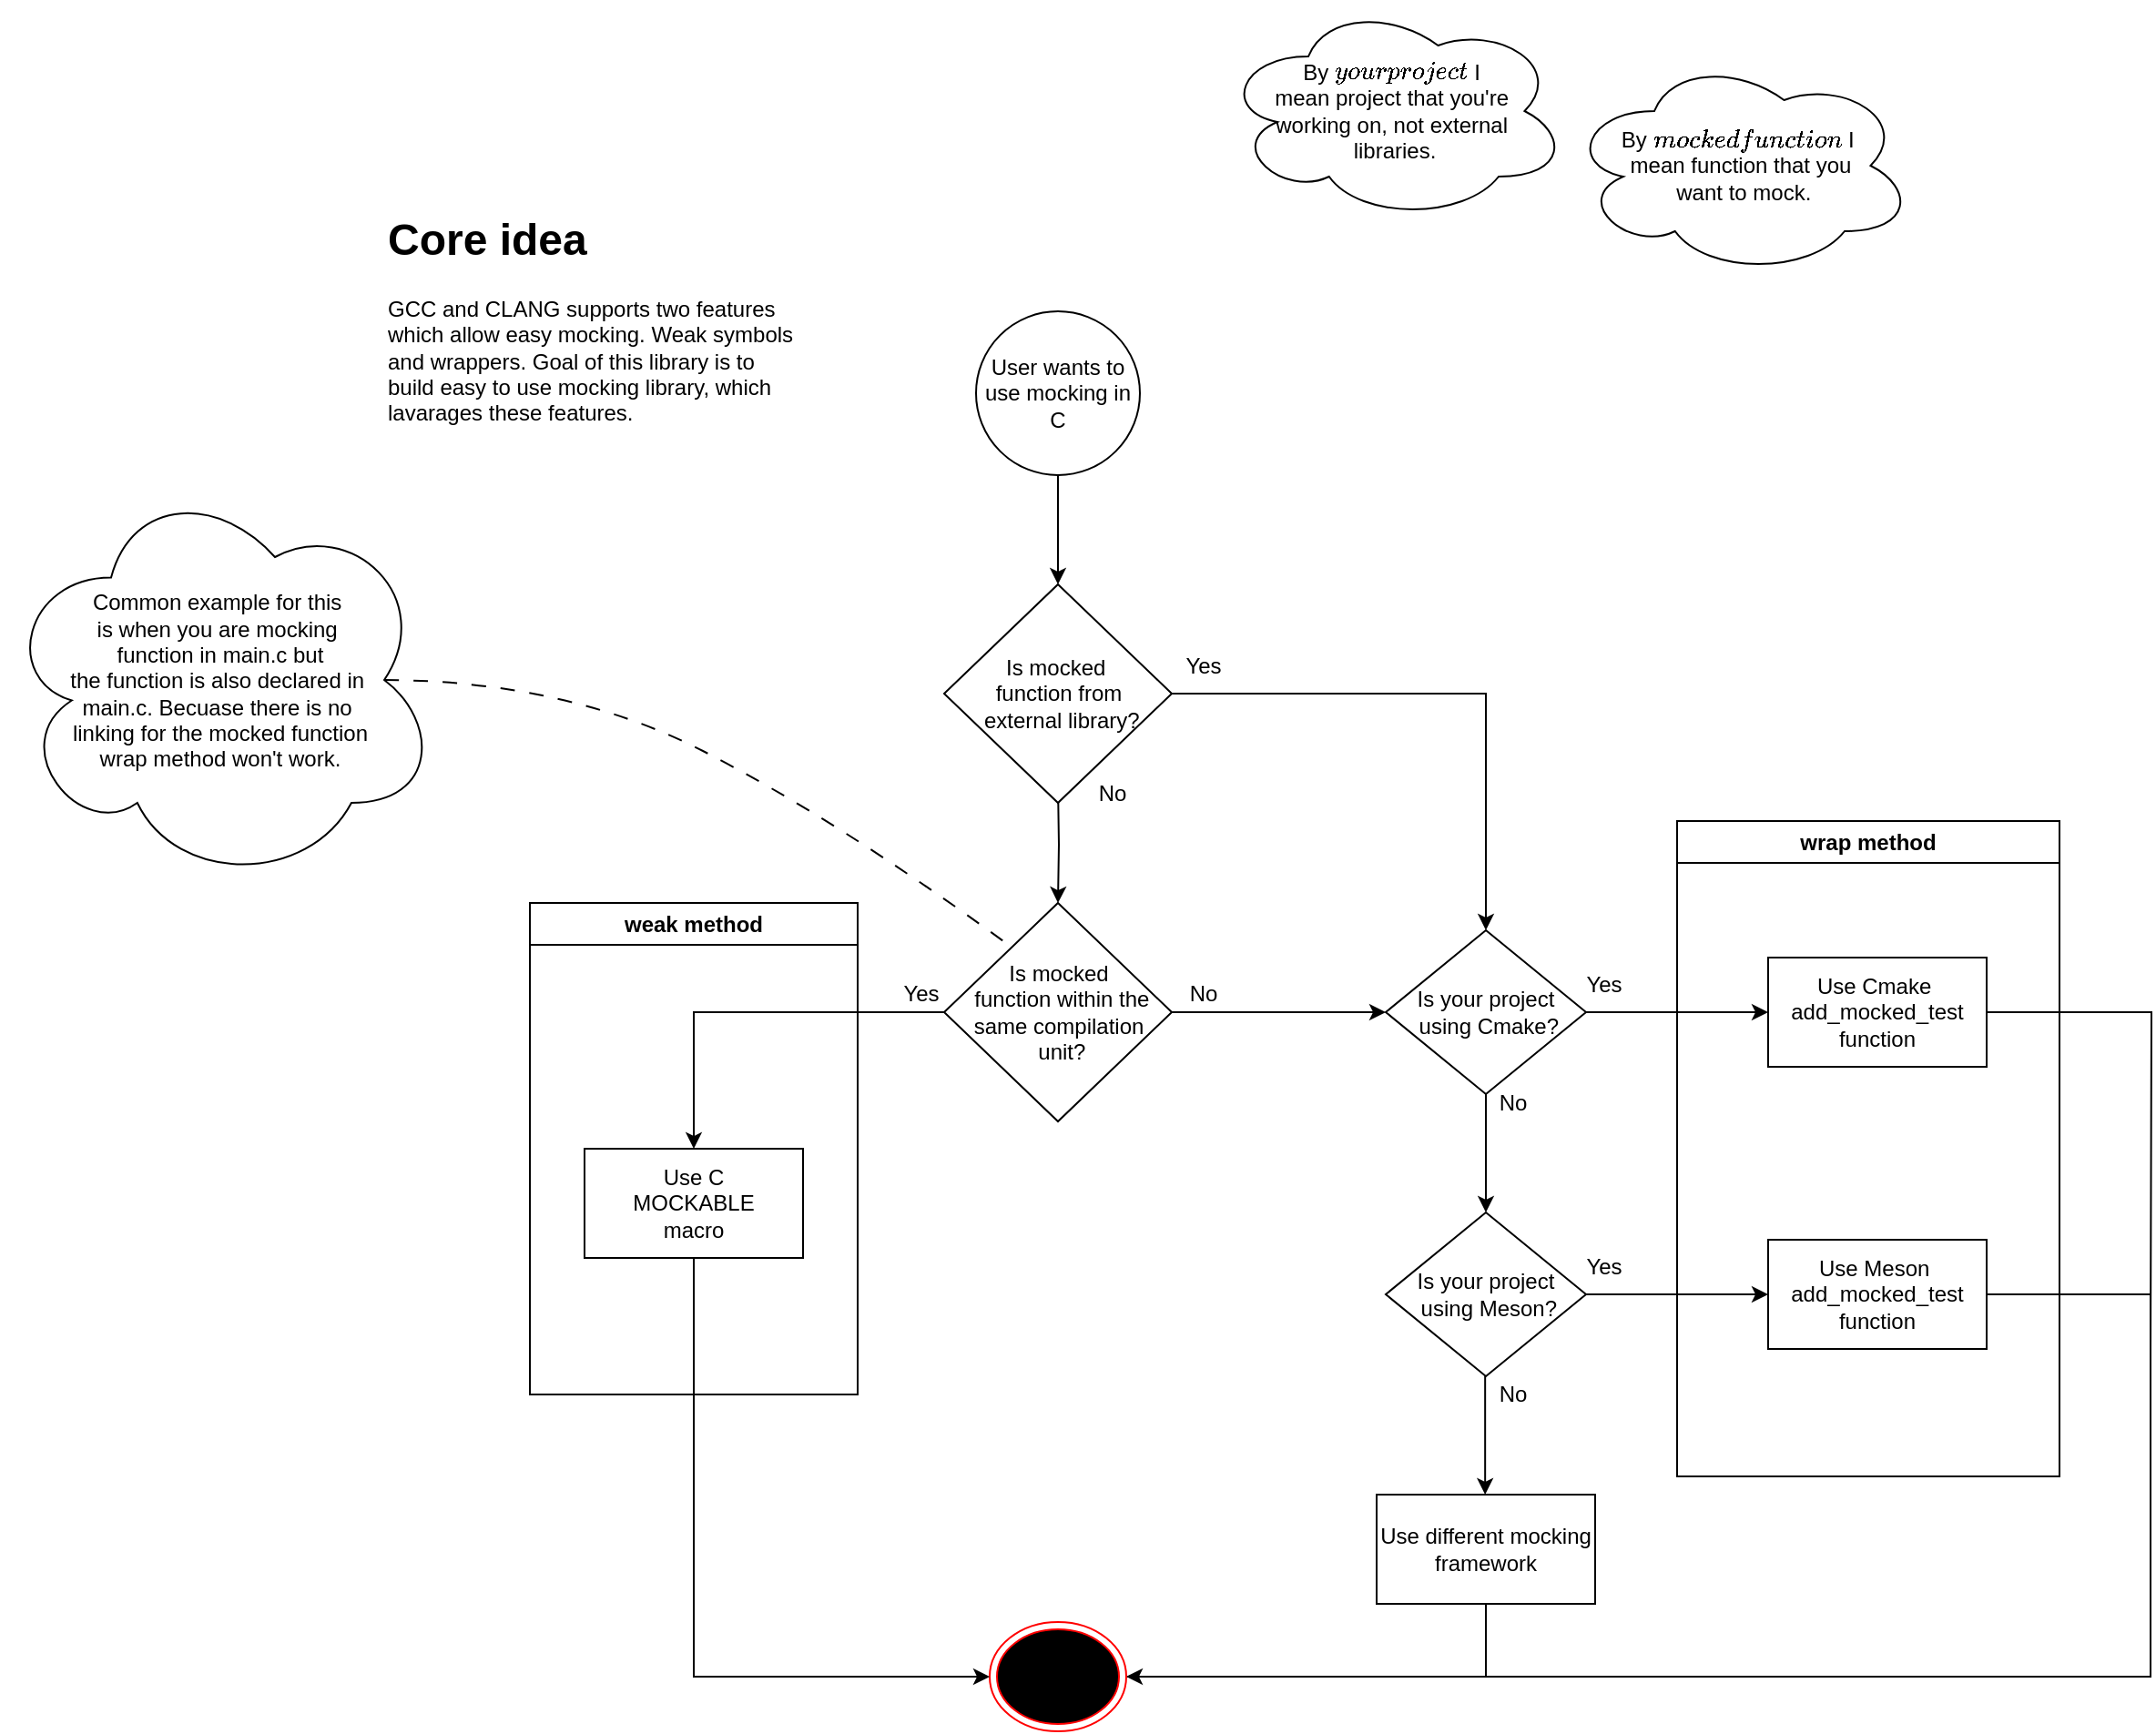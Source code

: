 <mxfile version="26.2.9">
  <diagram id="jrMk6QQQgedWax6qJVoh" name="Page-1">
    <mxGraphModel dx="2798" dy="2730" grid="1" gridSize="10" guides="1" tooltips="1" connect="1" arrows="1" fold="1" page="1" pageScale="1" pageWidth="850" pageHeight="1100" math="0" shadow="0">
      <root>
        <mxCell id="0" />
        <mxCell id="1" parent="0" />
        <mxCell id="VTxr0MBzQ0uazpq9PHjl-1" value="&lt;h1 style=&quot;margin-top: 0px;&quot;&gt;Core idea&lt;/h1&gt;&lt;p&gt;GCC and CLANG supports two features which allow easy mocking. Weak symbols and wrappers. Goal of this library is to build easy to use mocking library, which lavarages these features.&lt;/p&gt;" style="text;html=1;whiteSpace=wrap;overflow=hidden;rounded=0;" vertex="1" parent="1">
          <mxGeometry x="150" y="-30" width="230" height="160" as="geometry" />
        </mxCell>
        <mxCell id="VTxr0MBzQ0uazpq9PHjl-8" value="" style="edgeStyle=orthogonalEdgeStyle;rounded=0;orthogonalLoop=1;jettySize=auto;html=1;" edge="1" parent="1" source="VTxr0MBzQ0uazpq9PHjl-4">
          <mxGeometry relative="1" as="geometry">
            <mxPoint x="520" y="180" as="targetPoint" />
          </mxGeometry>
        </mxCell>
        <mxCell id="VTxr0MBzQ0uazpq9PHjl-4" value="User wants to use mocking in C" style="ellipse;whiteSpace=wrap;html=1;aspect=fixed;" vertex="1" parent="1">
          <mxGeometry x="475" y="30" width="90" height="90" as="geometry" />
        </mxCell>
        <mxCell id="VTxr0MBzQ0uazpq9PHjl-34" value="" style="edgeStyle=orthogonalEdgeStyle;rounded=0;orthogonalLoop=1;jettySize=auto;html=1;" edge="1" parent="1" target="VTxr0MBzQ0uazpq9PHjl-33">
          <mxGeometry relative="1" as="geometry">
            <mxPoint x="520" y="290" as="sourcePoint" />
          </mxGeometry>
        </mxCell>
        <mxCell id="VTxr0MBzQ0uazpq9PHjl-9" value="" style="endArrow=classic;html=1;rounded=0;exitX=1;exitY=0.5;exitDx=0;exitDy=0;entryX=0.5;entryY=0;entryDx=0;entryDy=0;" edge="1" parent="1" source="VTxr0MBzQ0uazpq9PHjl-47" target="VTxr0MBzQ0uazpq9PHjl-10">
          <mxGeometry width="50" height="50" relative="1" as="geometry">
            <mxPoint x="570" y="235" as="sourcePoint" />
            <mxPoint x="620" y="180" as="targetPoint" />
            <Array as="points">
              <mxPoint x="755" y="240" />
            </Array>
          </mxGeometry>
        </mxCell>
        <mxCell id="VTxr0MBzQ0uazpq9PHjl-16" value="" style="edgeStyle=orthogonalEdgeStyle;rounded=0;orthogonalLoop=1;jettySize=auto;html=1;" edge="1" parent="1" source="VTxr0MBzQ0uazpq9PHjl-10" target="VTxr0MBzQ0uazpq9PHjl-13">
          <mxGeometry relative="1" as="geometry">
            <mxPoint x="945" y="395" as="targetPoint" />
          </mxGeometry>
        </mxCell>
        <mxCell id="VTxr0MBzQ0uazpq9PHjl-22" value="" style="edgeStyle=orthogonalEdgeStyle;rounded=0;orthogonalLoop=1;jettySize=auto;html=1;" edge="1" parent="1" source="VTxr0MBzQ0uazpq9PHjl-10" target="VTxr0MBzQ0uazpq9PHjl-20">
          <mxGeometry relative="1" as="geometry" />
        </mxCell>
        <mxCell id="VTxr0MBzQ0uazpq9PHjl-10" value="Is your project&lt;div&gt;&amp;nbsp;using Cmake?&lt;/div&gt;" style="rhombus;whiteSpace=wrap;html=1;" vertex="1" parent="1">
          <mxGeometry x="700" y="370" width="110" height="90" as="geometry" />
        </mxCell>
        <mxCell id="VTxr0MBzQ0uazpq9PHjl-11" value="By `your project` I&amp;nbsp;&lt;div&gt;mean&amp;nbsp;&lt;span style=&quot;background-color: transparent; color: light-dark(rgb(0, 0, 0), rgb(255, 255, 255));&quot;&gt;project that you&#39;re&amp;nbsp;&lt;/span&gt;&lt;div&gt;working on, not external&amp;nbsp;&lt;/div&gt;&lt;div&gt;libraries.&lt;/div&gt;&lt;/div&gt;" style="ellipse;shape=cloud;whiteSpace=wrap;html=1;" vertex="1" parent="1">
          <mxGeometry x="610" y="-140" width="190" height="120" as="geometry" />
        </mxCell>
        <mxCell id="VTxr0MBzQ0uazpq9PHjl-52" value="" style="edgeStyle=orthogonalEdgeStyle;rounded=0;orthogonalLoop=1;jettySize=auto;html=1;endArrow=none;startFill=0;" edge="1" parent="1" source="VTxr0MBzQ0uazpq9PHjl-13">
          <mxGeometry relative="1" as="geometry">
            <mxPoint x="1120" y="600" as="targetPoint" />
          </mxGeometry>
        </mxCell>
        <mxCell id="VTxr0MBzQ0uazpq9PHjl-13" value="Use Cmake&amp;nbsp;&lt;br&gt;add_mocked_test&lt;div&gt;function&lt;/div&gt;" style="rounded=0;whiteSpace=wrap;html=1;" vertex="1" parent="1">
          <mxGeometry x="910" y="385" width="120" height="60" as="geometry" />
        </mxCell>
        <mxCell id="VTxr0MBzQ0uazpq9PHjl-14" value="wrap method" style="swimlane;whiteSpace=wrap;html=1;" vertex="1" parent="1">
          <mxGeometry x="860" y="310" width="210" height="360" as="geometry" />
        </mxCell>
        <mxCell id="VTxr0MBzQ0uazpq9PHjl-18" value="Yes" style="text;html=1;align=center;verticalAlign=middle;whiteSpace=wrap;rounded=0;" vertex="1" parent="1">
          <mxGeometry x="790" y="385" width="60" height="30" as="geometry" />
        </mxCell>
        <mxCell id="VTxr0MBzQ0uazpq9PHjl-19" value="" style="edgeStyle=orthogonalEdgeStyle;rounded=0;orthogonalLoop=1;jettySize=auto;html=1;" edge="1" parent="1" source="VTxr0MBzQ0uazpq9PHjl-20" target="VTxr0MBzQ0uazpq9PHjl-21">
          <mxGeometry relative="1" as="geometry">
            <mxPoint x="945" y="570" as="targetPoint" />
          </mxGeometry>
        </mxCell>
        <mxCell id="VTxr0MBzQ0uazpq9PHjl-20" value="Is your project&lt;div&gt;&amp;nbsp;using Meson?&lt;/div&gt;" style="rhombus;whiteSpace=wrap;html=1;" vertex="1" parent="1">
          <mxGeometry x="700" y="525" width="110" height="90" as="geometry" />
        </mxCell>
        <mxCell id="VTxr0MBzQ0uazpq9PHjl-50" value="" style="edgeStyle=orthogonalEdgeStyle;rounded=0;orthogonalLoop=1;jettySize=auto;html=1;entryX=1;entryY=0.5;entryDx=0;entryDy=0;endArrow=none;startFill=0;" edge="1" parent="1" source="VTxr0MBzQ0uazpq9PHjl-21" target="VTxr0MBzQ0uazpq9PHjl-29">
          <mxGeometry relative="1" as="geometry">
            <mxPoint x="1170" y="570" as="targetPoint" />
            <Array as="points">
              <mxPoint x="1120" y="570" />
              <mxPoint x="1120" y="780" />
            </Array>
          </mxGeometry>
        </mxCell>
        <mxCell id="VTxr0MBzQ0uazpq9PHjl-21" value="Use Meson&amp;nbsp;&lt;br&gt;add_mocked_test&lt;div&gt;function&lt;/div&gt;" style="rounded=0;whiteSpace=wrap;html=1;" vertex="1" parent="1">
          <mxGeometry x="910" y="540" width="120" height="60" as="geometry" />
        </mxCell>
        <mxCell id="VTxr0MBzQ0uazpq9PHjl-23" value="No" style="text;html=1;align=center;verticalAlign=middle;whiteSpace=wrap;rounded=0;" vertex="1" parent="1">
          <mxGeometry x="740" y="450" width="60" height="30" as="geometry" />
        </mxCell>
        <mxCell id="VTxr0MBzQ0uazpq9PHjl-24" value="Yes" style="text;html=1;align=center;verticalAlign=middle;whiteSpace=wrap;rounded=0;" vertex="1" parent="1">
          <mxGeometry x="790" y="540" width="60" height="30" as="geometry" />
        </mxCell>
        <mxCell id="VTxr0MBzQ0uazpq9PHjl-25" value="" style="edgeStyle=orthogonalEdgeStyle;rounded=0;orthogonalLoop=1;jettySize=auto;html=1;" edge="1" parent="1">
          <mxGeometry relative="1" as="geometry">
            <mxPoint x="754.58" y="615" as="sourcePoint" />
            <mxPoint x="754.58" y="680" as="targetPoint" />
          </mxGeometry>
        </mxCell>
        <mxCell id="VTxr0MBzQ0uazpq9PHjl-27" value="No" style="text;html=1;align=center;verticalAlign=middle;whiteSpace=wrap;rounded=0;" vertex="1" parent="1">
          <mxGeometry x="740" y="610" width="60" height="30" as="geometry" />
        </mxCell>
        <mxCell id="VTxr0MBzQ0uazpq9PHjl-31" value="" style="edgeStyle=orthogonalEdgeStyle;rounded=0;orthogonalLoop=1;jettySize=auto;html=1;entryX=1;entryY=0.5;entryDx=0;entryDy=0;" edge="1" parent="1" source="VTxr0MBzQ0uazpq9PHjl-28" target="VTxr0MBzQ0uazpq9PHjl-29">
          <mxGeometry relative="1" as="geometry">
            <mxPoint x="555" y="710" as="targetPoint" />
            <Array as="points">
              <mxPoint x="755" y="780" />
            </Array>
          </mxGeometry>
        </mxCell>
        <mxCell id="VTxr0MBzQ0uazpq9PHjl-28" value="Use different mocking framework" style="rounded=0;whiteSpace=wrap;html=1;" vertex="1" parent="1">
          <mxGeometry x="695" y="680" width="120" height="60" as="geometry" />
        </mxCell>
        <mxCell id="VTxr0MBzQ0uazpq9PHjl-29" value="" style="ellipse;html=1;shape=endState;fillColor=#000000;strokeColor=#ff0000;" vertex="1" parent="1">
          <mxGeometry x="482.5" y="750" width="75" height="60" as="geometry" />
        </mxCell>
        <mxCell id="VTxr0MBzQ0uazpq9PHjl-32" value="Yes" style="text;html=1;align=center;verticalAlign=middle;whiteSpace=wrap;rounded=0;" vertex="1" parent="1">
          <mxGeometry x="570" y="210" width="60" height="30" as="geometry" />
        </mxCell>
        <mxCell id="VTxr0MBzQ0uazpq9PHjl-36" value="" style="edgeStyle=orthogonalEdgeStyle;rounded=0;orthogonalLoop=1;jettySize=auto;html=1;" edge="1" parent="1" source="VTxr0MBzQ0uazpq9PHjl-33" target="VTxr0MBzQ0uazpq9PHjl-10">
          <mxGeometry relative="1" as="geometry" />
        </mxCell>
        <mxCell id="VTxr0MBzQ0uazpq9PHjl-41" value="" style="edgeStyle=orthogonalEdgeStyle;rounded=0;orthogonalLoop=1;jettySize=auto;html=1;entryX=0.5;entryY=0;entryDx=0;entryDy=0;" edge="1" parent="1" source="VTxr0MBzQ0uazpq9PHjl-33" target="VTxr0MBzQ0uazpq9PHjl-43">
          <mxGeometry relative="1" as="geometry">
            <mxPoint x="325" y="460" as="targetPoint" />
          </mxGeometry>
        </mxCell>
        <mxCell id="VTxr0MBzQ0uazpq9PHjl-33" value="Is&amp;nbsp;&lt;span style=&quot;background-color: transparent; color: light-dark(rgb(0, 0, 0), rgb(255, 255, 255));&quot;&gt;mocked&lt;/span&gt;&lt;div&gt;&lt;span style=&quot;background-color: transparent; color: light-dark(rgb(0, 0, 0), rgb(255, 255, 255));&quot;&gt;&amp;nbsp;function&amp;nbsp;&lt;/span&gt;&lt;span style=&quot;background-color: transparent; color: light-dark(rgb(0, 0, 0), rgb(255, 255, 255));&quot;&gt;within the same compilation&lt;/span&gt;&lt;/div&gt;&lt;div&gt;&lt;span style=&quot;background-color: transparent; color: light-dark(rgb(0, 0, 0), rgb(255, 255, 255));&quot;&gt;&amp;nbsp;unit&lt;/span&gt;&lt;span style=&quot;background-color: transparent; color: light-dark(rgb(0, 0, 0), rgb(255, 255, 255));&quot;&gt;?&lt;/span&gt;&lt;/div&gt;" style="rhombus;whiteSpace=wrap;html=1;" vertex="1" parent="1">
          <mxGeometry x="457.5" y="355" width="125" height="120" as="geometry" />
        </mxCell>
        <mxCell id="VTxr0MBzQ0uazpq9PHjl-35" value="No" style="text;html=1;align=center;verticalAlign=middle;whiteSpace=wrap;rounded=0;" vertex="1" parent="1">
          <mxGeometry x="520" y="280" width="60" height="30" as="geometry" />
        </mxCell>
        <mxCell id="VTxr0MBzQ0uazpq9PHjl-37" value="Yes" style="text;html=1;align=center;verticalAlign=middle;whiteSpace=wrap;rounded=0;" vertex="1" parent="1">
          <mxGeometry x="415" y="390" width="60" height="30" as="geometry" />
        </mxCell>
        <mxCell id="VTxr0MBzQ0uazpq9PHjl-42" value="No" style="text;html=1;align=center;verticalAlign=middle;whiteSpace=wrap;rounded=0;" vertex="1" parent="1">
          <mxGeometry x="570" y="390" width="60" height="30" as="geometry" />
        </mxCell>
        <mxCell id="VTxr0MBzQ0uazpq9PHjl-45" value="" style="edgeStyle=orthogonalEdgeStyle;rounded=0;orthogonalLoop=1;jettySize=auto;html=1;entryX=0;entryY=0.5;entryDx=0;entryDy=0;" edge="1" parent="1" source="VTxr0MBzQ0uazpq9PHjl-43" target="VTxr0MBzQ0uazpq9PHjl-29">
          <mxGeometry relative="1" as="geometry">
            <mxPoint x="320" y="630" as="targetPoint" />
            <Array as="points">
              <mxPoint x="320" y="780" />
            </Array>
          </mxGeometry>
        </mxCell>
        <mxCell id="VTxr0MBzQ0uazpq9PHjl-46" value="weak method" style="swimlane;whiteSpace=wrap;html=1;" vertex="1" parent="1">
          <mxGeometry x="230" y="355" width="180" height="270" as="geometry" />
        </mxCell>
        <mxCell id="VTxr0MBzQ0uazpq9PHjl-43" value="Use C&lt;br&gt;MOCKABLE&lt;br&gt;macro" style="rounded=0;whiteSpace=wrap;html=1;" vertex="1" parent="VTxr0MBzQ0uazpq9PHjl-46">
          <mxGeometry x="30" y="135" width="120" height="60" as="geometry" />
        </mxCell>
        <mxCell id="VTxr0MBzQ0uazpq9PHjl-47" value="Is mocked&amp;nbsp;&lt;div&gt;function from&lt;/div&gt;&lt;div&gt;&amp;nbsp;external library?&lt;/div&gt;" style="rhombus;whiteSpace=wrap;html=1;" vertex="1" parent="1">
          <mxGeometry x="457.5" y="180" width="125" height="120" as="geometry" />
        </mxCell>
        <mxCell id="VTxr0MBzQ0uazpq9PHjl-48" value="By `mocked function` I&amp;nbsp;&lt;div&gt;mean&amp;nbsp;&lt;span style=&quot;background-color: transparent; color: light-dark(rgb(0, 0, 0), rgb(255, 255, 255));&quot;&gt;function that you&lt;/span&gt;&lt;/div&gt;&lt;div&gt;&lt;span style=&quot;background-color: transparent; color: light-dark(rgb(0, 0, 0), rgb(255, 255, 255));&quot;&gt;&amp;nbsp;want to mock&lt;/span&gt;&lt;span style=&quot;background-color: transparent; color: light-dark(rgb(0, 0, 0), rgb(255, 255, 255));&quot;&gt;.&lt;/span&gt;&lt;/div&gt;" style="ellipse;shape=cloud;whiteSpace=wrap;html=1;" vertex="1" parent="1">
          <mxGeometry x="800" y="-110" width="190" height="120" as="geometry" />
        </mxCell>
        <mxCell id="VTxr0MBzQ0uazpq9PHjl-55" value="Common example for this&amp;nbsp;&lt;div&gt;is when you are mocking&amp;nbsp;&lt;/div&gt;&lt;div&gt;function in main.c but&lt;/div&gt;&lt;div&gt;the function is also declared in&amp;nbsp;&lt;/div&gt;&lt;div&gt;main.c. Becuase there is no&amp;nbsp;&lt;/div&gt;&lt;div&gt;linking for the mocked function&lt;/div&gt;&lt;div&gt;&amp;nbsp;wrap method won&#39;t work.&lt;span style=&quot;background-color: transparent; color: light-dark(rgb(0, 0, 0), rgb(255, 255, 255));&quot;&gt;&amp;nbsp;&lt;/span&gt;&lt;/div&gt;" style="ellipse;shape=cloud;whiteSpace=wrap;html=1;" vertex="1" parent="1">
          <mxGeometry x="-60" y="120" width="240" height="225" as="geometry" />
        </mxCell>
        <mxCell id="VTxr0MBzQ0uazpq9PHjl-56" value="" style="endArrow=none;html=1;rounded=0;entryX=0.292;entryY=0.199;entryDx=0;entryDy=0;entryPerimeter=0;exitX=0.875;exitY=0.5;exitDx=0;exitDy=0;exitPerimeter=0;curved=1;dashed=1;dashPattern=8 8;startFill=0;" edge="1" parent="1" source="VTxr0MBzQ0uazpq9PHjl-55" target="VTxr0MBzQ0uazpq9PHjl-33">
          <mxGeometry width="50" height="50" relative="1" as="geometry">
            <mxPoint x="160" y="290" as="sourcePoint" />
            <mxPoint x="210" y="240" as="targetPoint" />
            <Array as="points">
              <mxPoint x="250" y="233" />
              <mxPoint x="400" y="310" />
            </Array>
          </mxGeometry>
        </mxCell>
      </root>
    </mxGraphModel>
  </diagram>
</mxfile>
